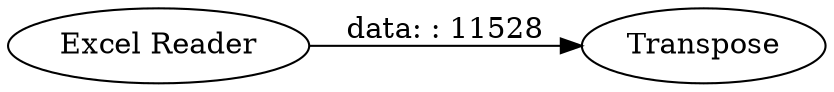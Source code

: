 digraph {
	"-1071095069365583394_78" [label=Transpose]
	"-1071095069365583394_77" [label="Excel Reader"]
	"-1071095069365583394_77" -> "-1071095069365583394_78" [label="data: : 11528"]
	rankdir=LR
}

